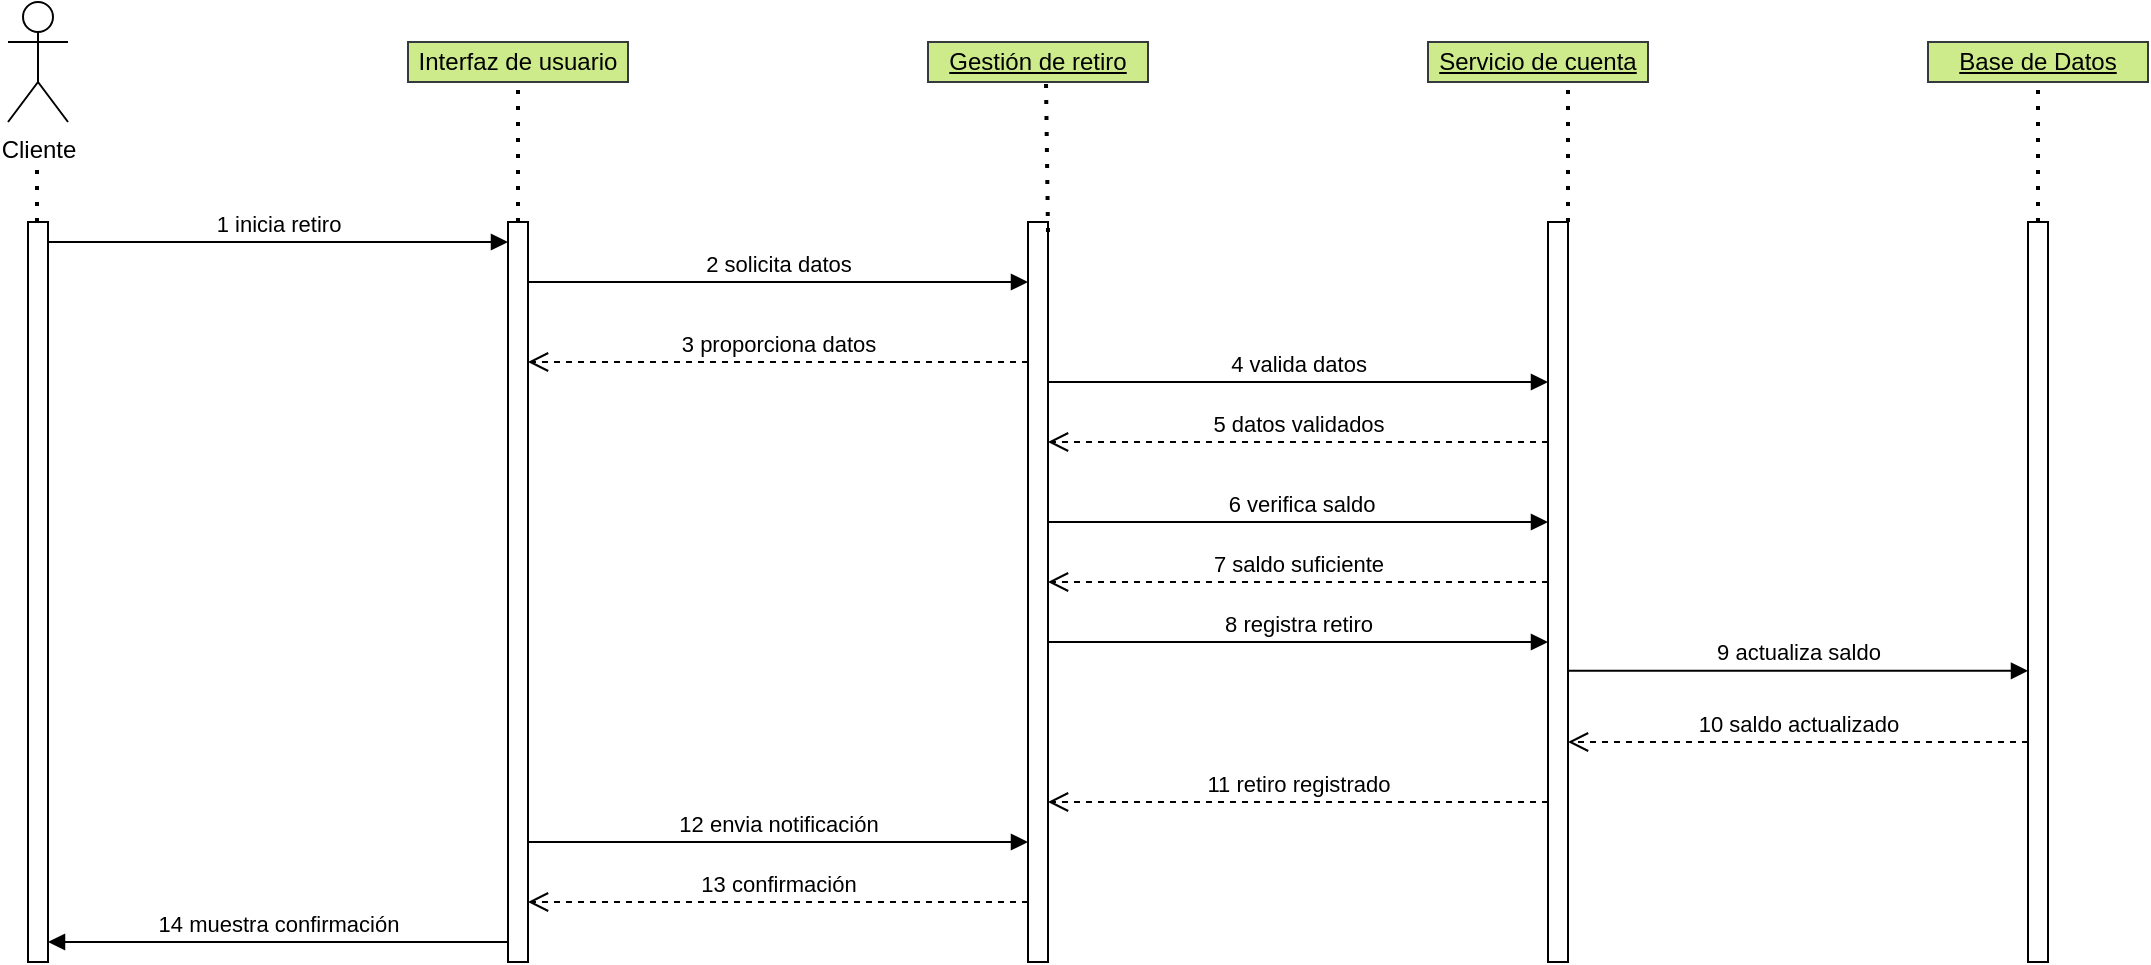 <mxfile version="24.7.17">
  <diagram name="Página-1" id="N4vDohW7d_fsgCMTiujS">
    <mxGraphModel dx="1050" dy="530" grid="1" gridSize="10" guides="1" tooltips="1" connect="1" arrows="1" fold="1" page="1" pageScale="1" pageWidth="827" pageHeight="1169" math="0" shadow="0">
      <root>
        <mxCell id="0" />
        <mxCell id="1" parent="0" />
        <mxCell id="3qAQbPQhHcIwU9CrOdI6-3" value="Interfaz de usuario" style="html=1;whiteSpace=wrap;fillColor=#cdeb8b;strokeColor=#36393d;" parent="1" vertex="1">
          <mxGeometry x="240" y="80" width="110" height="20" as="geometry" />
        </mxCell>
        <mxCell id="3qAQbPQhHcIwU9CrOdI6-4" value="&lt;u&gt;Gestión de retiro&lt;/u&gt;" style="html=1;whiteSpace=wrap;fillColor=#cdeb8b;strokeColor=#36393d;" parent="1" vertex="1">
          <mxGeometry x="500" y="80" width="110" height="20" as="geometry" />
        </mxCell>
        <mxCell id="3qAQbPQhHcIwU9CrOdI6-5" value="Cliente" style="shape=umlActor;verticalLabelPosition=bottom;verticalAlign=top;html=1;outlineConnect=0;" parent="1" vertex="1">
          <mxGeometry x="40" y="60" width="30" height="60" as="geometry" />
        </mxCell>
        <mxCell id="3qAQbPQhHcIwU9CrOdI6-6" value="" style="html=1;points=[[0,0,0,0,5],[0,1,0,0,-5],[1,0,0,0,5],[1,1,0,0,-5]];perimeter=orthogonalPerimeter;outlineConnect=0;targetShapes=umlLifeline;portConstraint=eastwest;newEdgeStyle={&quot;curved&quot;:0,&quot;rounded&quot;:0};" parent="1" vertex="1">
          <mxGeometry x="50" y="170" width="10" height="370" as="geometry" />
        </mxCell>
        <mxCell id="3qAQbPQhHcIwU9CrOdI6-7" value="" style="html=1;points=[[0,0,0,0,5],[0,1,0,0,-5],[1,0,0,0,5],[1,1,0,0,-5]];perimeter=orthogonalPerimeter;outlineConnect=0;targetShapes=umlLifeline;portConstraint=eastwest;newEdgeStyle={&quot;curved&quot;:0,&quot;rounded&quot;:0};" parent="1" vertex="1">
          <mxGeometry x="290" y="170" width="10" height="370" as="geometry" />
        </mxCell>
        <mxCell id="3qAQbPQhHcIwU9CrOdI6-8" value="" style="html=1;points=[[0,0,0,0,5],[0,1,0,0,-5],[1,0,0,0,5],[1,1,0,0,-5]];perimeter=orthogonalPerimeter;outlineConnect=0;targetShapes=umlLifeline;portConstraint=eastwest;newEdgeStyle={&quot;curved&quot;:0,&quot;rounded&quot;:0};" parent="1" vertex="1">
          <mxGeometry x="550" y="170" width="10" height="370" as="geometry" />
        </mxCell>
        <mxCell id="3qAQbPQhHcIwU9CrOdI6-9" value="1 inicia retiro" style="html=1;verticalAlign=bottom;endArrow=block;curved=0;rounded=0;" parent="1" target="3qAQbPQhHcIwU9CrOdI6-7" edge="1">
          <mxGeometry width="80" relative="1" as="geometry">
            <mxPoint x="60" y="180" as="sourcePoint" />
            <mxPoint x="140" y="180" as="targetPoint" />
          </mxGeometry>
        </mxCell>
        <mxCell id="3qAQbPQhHcIwU9CrOdI6-10" value="2 solicita datos" style="html=1;verticalAlign=bottom;endArrow=block;curved=0;rounded=0;" parent="1" edge="1">
          <mxGeometry width="80" relative="1" as="geometry">
            <mxPoint x="300" y="200" as="sourcePoint" />
            <mxPoint x="550" y="200" as="targetPoint" />
          </mxGeometry>
        </mxCell>
        <mxCell id="3qAQbPQhHcIwU9CrOdI6-11" value="3 proporciona datos" style="html=1;verticalAlign=bottom;endArrow=open;dashed=1;endSize=8;curved=0;rounded=0;" parent="1" target="3qAQbPQhHcIwU9CrOdI6-7" edge="1">
          <mxGeometry relative="1" as="geometry">
            <mxPoint x="550" y="240" as="sourcePoint" />
            <mxPoint x="305" y="240" as="targetPoint" />
          </mxGeometry>
        </mxCell>
        <mxCell id="3qAQbPQhHcIwU9CrOdI6-14" value="" style="endArrow=none;dashed=1;html=1;dashPattern=1 3;strokeWidth=2;rounded=0;entryX=0.5;entryY=1;entryDx=0;entryDy=0;" parent="1" source="3qAQbPQhHcIwU9CrOdI6-7" target="3qAQbPQhHcIwU9CrOdI6-3" edge="1">
          <mxGeometry width="50" height="50" relative="1" as="geometry">
            <mxPoint x="295" y="150" as="sourcePoint" />
            <mxPoint x="390" y="260" as="targetPoint" />
          </mxGeometry>
        </mxCell>
        <mxCell id="3qAQbPQhHcIwU9CrOdI6-15" value="" style="endArrow=none;dashed=1;html=1;dashPattern=1 3;strokeWidth=2;rounded=0;entryX=0.5;entryY=1;entryDx=0;entryDy=0;" parent="1" source="3qAQbPQhHcIwU9CrOdI6-6" edge="1">
          <mxGeometry width="50" height="50" relative="1" as="geometry">
            <mxPoint x="54.5" y="215" as="sourcePoint" />
            <mxPoint x="54.5" y="140" as="targetPoint" />
          </mxGeometry>
        </mxCell>
        <mxCell id="3qAQbPQhHcIwU9CrOdI6-16" value="" style="endArrow=none;dashed=1;html=1;dashPattern=1 3;strokeWidth=2;rounded=0;entryX=0.5;entryY=1;entryDx=0;entryDy=0;exitX=1;exitY=0;exitDx=0;exitDy=5;exitPerimeter=0;" parent="1" source="3qAQbPQhHcIwU9CrOdI6-8" edge="1">
          <mxGeometry width="50" height="50" relative="1" as="geometry">
            <mxPoint x="559" y="160" as="sourcePoint" />
            <mxPoint x="559" y="100" as="targetPoint" />
          </mxGeometry>
        </mxCell>
        <mxCell id="3qAQbPQhHcIwU9CrOdI6-17" value="14 muestra confirmación" style="html=1;verticalAlign=bottom;endArrow=block;curved=0;rounded=0;entryX=1;entryY=1;entryDx=0;entryDy=-5;entryPerimeter=0;" parent="1" edge="1">
          <mxGeometry width="80" relative="1" as="geometry">
            <mxPoint x="290" y="530" as="sourcePoint" />
            <mxPoint x="60" y="530" as="targetPoint" />
          </mxGeometry>
        </mxCell>
        <mxCell id="3qAQbPQhHcIwU9CrOdI6-18" value="&lt;u&gt;Servicio de cuenta&lt;/u&gt;" style="html=1;whiteSpace=wrap;fillColor=#cdeb8b;strokeColor=#36393d;" parent="1" vertex="1">
          <mxGeometry x="750" y="80" width="110" height="20" as="geometry" />
        </mxCell>
        <mxCell id="3qAQbPQhHcIwU9CrOdI6-19" value="" style="html=1;points=[[0,0,0,0,5],[0,1,0,0,-5],[1,0,0,0,5],[1,1,0,0,-5]];perimeter=orthogonalPerimeter;outlineConnect=0;targetShapes=umlLifeline;portConstraint=eastwest;newEdgeStyle={&quot;curved&quot;:0,&quot;rounded&quot;:0};" parent="1" vertex="1">
          <mxGeometry x="810" y="170" width="10" height="370" as="geometry" />
        </mxCell>
        <mxCell id="3qAQbPQhHcIwU9CrOdI6-20" value="" style="endArrow=none;dashed=1;html=1;dashPattern=1 3;strokeWidth=2;rounded=0;exitX=1;exitY=0;exitDx=0;exitDy=0;exitPerimeter=0;" parent="1" source="3qAQbPQhHcIwU9CrOdI6-19" edge="1">
          <mxGeometry width="50" height="50" relative="1" as="geometry">
            <mxPoint x="812" y="170" as="sourcePoint" />
            <mxPoint x="820" y="101" as="targetPoint" />
          </mxGeometry>
        </mxCell>
        <mxCell id="3qAQbPQhHcIwU9CrOdI6-21" value="4 valida datos" style="html=1;verticalAlign=bottom;endArrow=block;curved=0;rounded=0;" parent="1" edge="1">
          <mxGeometry width="80" relative="1" as="geometry">
            <mxPoint x="560" y="250" as="sourcePoint" />
            <mxPoint x="810" y="250" as="targetPoint" />
          </mxGeometry>
        </mxCell>
        <mxCell id="3qAQbPQhHcIwU9CrOdI6-22" value="5 datos validados" style="html=1;verticalAlign=bottom;endArrow=open;dashed=1;endSize=8;curved=0;rounded=0;" parent="1" edge="1">
          <mxGeometry relative="1" as="geometry">
            <mxPoint x="810" y="280" as="sourcePoint" />
            <mxPoint x="560" y="280" as="targetPoint" />
          </mxGeometry>
        </mxCell>
        <mxCell id="3qAQbPQhHcIwU9CrOdI6-27" value="11 retiro registrado" style="html=1;verticalAlign=bottom;endArrow=open;dashed=1;endSize=8;curved=0;rounded=0;" parent="1" edge="1">
          <mxGeometry relative="1" as="geometry">
            <mxPoint x="810" y="460" as="sourcePoint" />
            <mxPoint x="560" y="460" as="targetPoint" />
            <Array as="points">
              <mxPoint x="690" y="460" />
            </Array>
          </mxGeometry>
        </mxCell>
        <mxCell id="3qAQbPQhHcIwU9CrOdI6-28" value="12 envia notificación" style="html=1;verticalAlign=bottom;endArrow=block;curved=0;rounded=0;" parent="1" edge="1">
          <mxGeometry width="80" relative="1" as="geometry">
            <mxPoint x="300" y="480" as="sourcePoint" />
            <mxPoint x="550" y="480" as="targetPoint" />
          </mxGeometry>
        </mxCell>
        <mxCell id="3qAQbPQhHcIwU9CrOdI6-32" value="&lt;u&gt;Base de Datos&lt;/u&gt;" style="html=1;whiteSpace=wrap;fillColor=#cdeb8b;strokeColor=#36393d;" parent="1" vertex="1">
          <mxGeometry x="1000" y="80" width="110" height="20" as="geometry" />
        </mxCell>
        <mxCell id="3qAQbPQhHcIwU9CrOdI6-33" value="" style="html=1;points=[[0,0,0,0,5],[0,1,0,0,-5],[1,0,0,0,5],[1,1,0,0,-5]];perimeter=orthogonalPerimeter;outlineConnect=0;targetShapes=umlLifeline;portConstraint=eastwest;newEdgeStyle={&quot;curved&quot;:0,&quot;rounded&quot;:0};" parent="1" vertex="1">
          <mxGeometry x="1050" y="170" width="10" height="370" as="geometry" />
        </mxCell>
        <mxCell id="3qAQbPQhHcIwU9CrOdI6-35" value="&amp;nbsp;6 verifica saldo" style="html=1;verticalAlign=bottom;endArrow=block;curved=0;rounded=0;" parent="1" edge="1">
          <mxGeometry width="80" relative="1" as="geometry">
            <mxPoint x="560" y="320" as="sourcePoint" />
            <mxPoint x="810" y="320" as="targetPoint" />
          </mxGeometry>
        </mxCell>
        <mxCell id="3qAQbPQhHcIwU9CrOdI6-36" value="9 actualiza saldo" style="html=1;verticalAlign=bottom;endArrow=block;curved=0;rounded=0;" parent="1" edge="1">
          <mxGeometry width="80" relative="1" as="geometry">
            <mxPoint x="820" y="394.41" as="sourcePoint" />
            <mxPoint x="1050" y="394.41" as="targetPoint" />
          </mxGeometry>
        </mxCell>
        <mxCell id="3qAQbPQhHcIwU9CrOdI6-37" value="10 saldo actualizado" style="html=1;verticalAlign=bottom;endArrow=open;dashed=1;endSize=8;curved=0;rounded=0;" parent="1" edge="1">
          <mxGeometry relative="1" as="geometry">
            <mxPoint x="1050" y="430" as="sourcePoint" />
            <mxPoint x="820" y="430" as="targetPoint" />
            <Array as="points">
              <mxPoint x="950" y="430" />
            </Array>
          </mxGeometry>
        </mxCell>
        <mxCell id="3qAQbPQhHcIwU9CrOdI6-38" value="13 confirmación" style="html=1;verticalAlign=bottom;endArrow=open;dashed=1;endSize=8;curved=0;rounded=0;" parent="1" edge="1">
          <mxGeometry relative="1" as="geometry">
            <mxPoint x="550" y="510" as="sourcePoint" />
            <mxPoint x="300" y="510" as="targetPoint" />
            <Array as="points">
              <mxPoint x="419" y="510" />
            </Array>
          </mxGeometry>
        </mxCell>
        <mxCell id="3qAQbPQhHcIwU9CrOdI6-42" value="" style="endArrow=none;dashed=1;html=1;dashPattern=1 3;strokeWidth=2;rounded=0;" parent="1" edge="1">
          <mxGeometry width="50" height="50" relative="1" as="geometry">
            <mxPoint x="1055" y="170" as="sourcePoint" />
            <mxPoint x="1055" y="101" as="targetPoint" />
          </mxGeometry>
        </mxCell>
        <mxCell id="3qAQbPQhHcIwU9CrOdI6-44" value="8 registra retiro" style="html=1;verticalAlign=bottom;endArrow=block;curved=0;rounded=0;" parent="1" edge="1">
          <mxGeometry width="80" relative="1" as="geometry">
            <mxPoint x="560" y="380" as="sourcePoint" />
            <mxPoint x="810" y="380" as="targetPoint" />
          </mxGeometry>
        </mxCell>
        <mxCell id="3qAQbPQhHcIwU9CrOdI6-45" value="7 saldo suficiente" style="html=1;verticalAlign=bottom;endArrow=open;dashed=1;endSize=8;curved=0;rounded=0;" parent="1" edge="1">
          <mxGeometry relative="1" as="geometry">
            <mxPoint x="810" y="350" as="sourcePoint" />
            <mxPoint x="560" y="350" as="targetPoint" />
          </mxGeometry>
        </mxCell>
      </root>
    </mxGraphModel>
  </diagram>
</mxfile>
